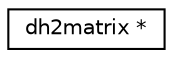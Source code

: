 digraph "Graphical Class Hierarchy"
{
 // INTERACTIVE_SVG=YES
 // LATEX_PDF_SIZE
  edge [fontname="Helvetica",fontsize="10",labelfontname="Helvetica",labelfontsize="10"];
  node [fontname="Helvetica",fontsize="10",shape=record];
  rankdir="LR";
  Node0 [label="dh2matrix *",height=0.2,width=0.4,color="black", fillcolor="white", style="filled",URL="$classdh2matrix_01_5.html",tooltip=" "];
}
